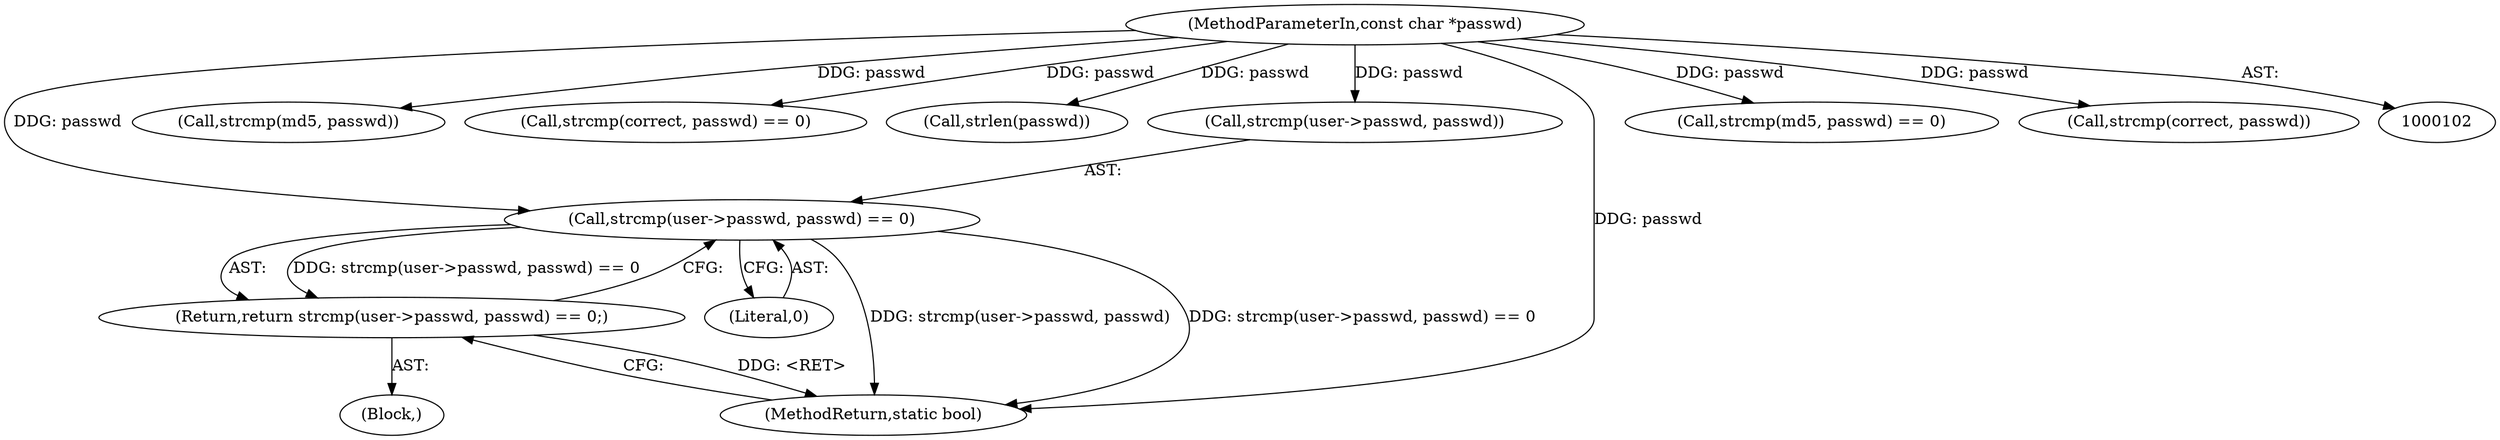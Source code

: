 digraph "0_pgbouncer_edab5be6665b9e8de66c25ba527509b229468573@API" {
"1000140" [label="(Call,strcmp(user->passwd, passwd) == 0)"];
"1000104" [label="(MethodParameterIn,const char *passwd)"];
"1000139" [label="(Return,return strcmp(user->passwd, passwd) == 0;)"];
"1000210" [label="(Call,strcmp(md5, passwd))"];
"1000137" [label="(Block,)"];
"1000162" [label="(Call,strcmp(correct, passwd) == 0)"];
"1000170" [label="(Call,strlen(passwd))"];
"1000104" [label="(MethodParameterIn,const char *passwd)"];
"1000146" [label="(Literal,0)"];
"1000139" [label="(Return,return strcmp(user->passwd, passwd) == 0;)"];
"1000216" [label="(MethodReturn,static bool)"];
"1000141" [label="(Call,strcmp(user->passwd, passwd))"];
"1000209" [label="(Call,strcmp(md5, passwd) == 0)"];
"1000140" [label="(Call,strcmp(user->passwd, passwd) == 0)"];
"1000163" [label="(Call,strcmp(correct, passwd))"];
"1000140" -> "1000139"  [label="AST: "];
"1000140" -> "1000146"  [label="CFG: "];
"1000141" -> "1000140"  [label="AST: "];
"1000146" -> "1000140"  [label="AST: "];
"1000139" -> "1000140"  [label="CFG: "];
"1000140" -> "1000216"  [label="DDG: strcmp(user->passwd, passwd)"];
"1000140" -> "1000216"  [label="DDG: strcmp(user->passwd, passwd) == 0"];
"1000140" -> "1000139"  [label="DDG: strcmp(user->passwd, passwd) == 0"];
"1000104" -> "1000140"  [label="DDG: passwd"];
"1000104" -> "1000102"  [label="AST: "];
"1000104" -> "1000216"  [label="DDG: passwd"];
"1000104" -> "1000141"  [label="DDG: passwd"];
"1000104" -> "1000162"  [label="DDG: passwd"];
"1000104" -> "1000163"  [label="DDG: passwd"];
"1000104" -> "1000170"  [label="DDG: passwd"];
"1000104" -> "1000209"  [label="DDG: passwd"];
"1000104" -> "1000210"  [label="DDG: passwd"];
"1000139" -> "1000137"  [label="AST: "];
"1000216" -> "1000139"  [label="CFG: "];
"1000139" -> "1000216"  [label="DDG: <RET>"];
}
